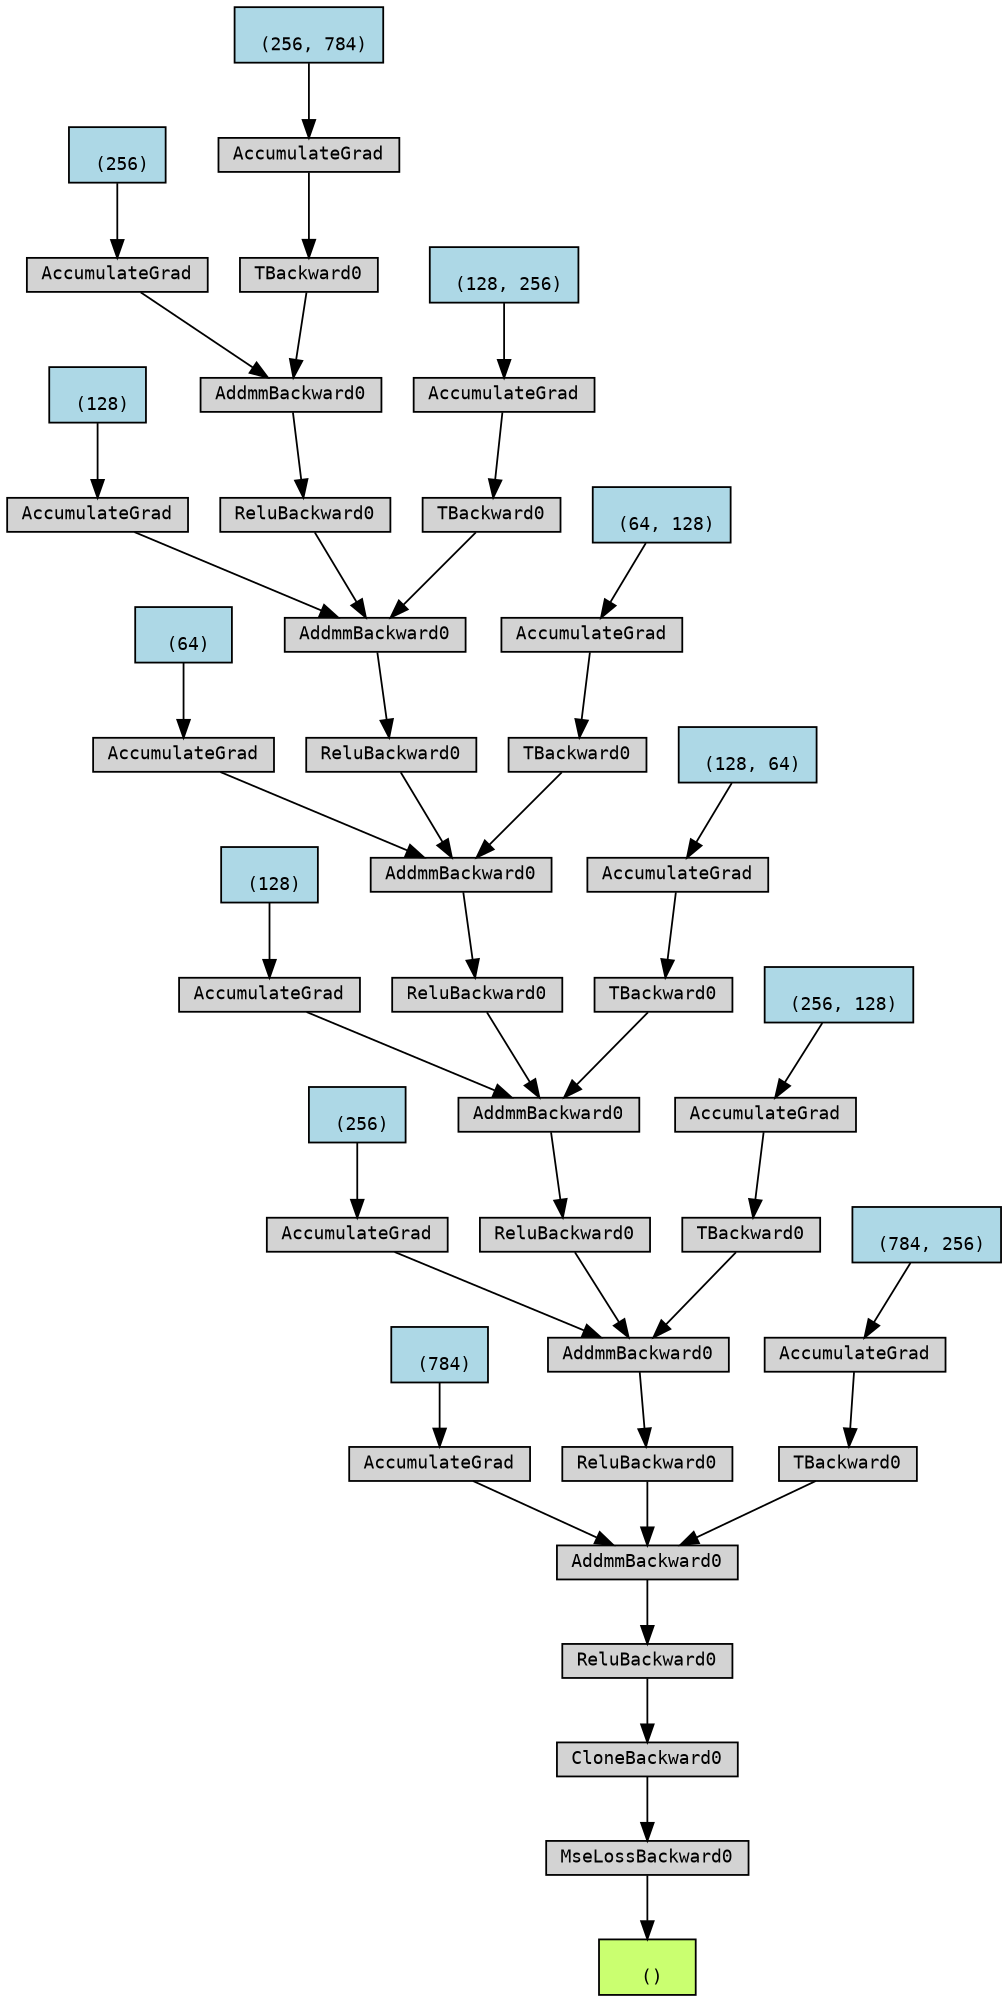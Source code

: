 digraph {
	graph [size="13.35,13.35"]
	node [align=left fontname=monospace fontsize=10 height=0.2 ranksep=0.1 shape=box style=filled]
	5122705504 [label="
 ()" fillcolor=darkolivegreen1]
	5122459200 [label=MseLossBackward0]
	5122459632 -> 5122459200
	5122459632 [label=CloneBackward0]
	5122458288 -> 5122459632
	5122458288 [label=ReluBackward0]
	5122458384 -> 5122458288
	5122458384 [label=AddmmBackward0]
	5122460496 -> 5122458384
	4854517984 [label="
 (784)" fillcolor=lightblue]
	4854517984 -> 5122460496
	5122460496 [label=AccumulateGrad]
	5122458432 -> 5122458384
	5122458432 [label=ReluBackward0]
	5118592960 -> 5122458432
	5118592960 [label=AddmmBackward0]
	5122098464 -> 5118592960
	4854519584 [label="
 (256)" fillcolor=lightblue]
	4854519584 -> 5122098464
	5122098464 [label=AccumulateGrad]
	5122098992 -> 5118592960
	5122098992 [label=ReluBackward0]
	5122100384 -> 5122098992
	5122100384 [label=AddmmBackward0]
	5122099808 -> 5122100384
	4854521504 [label="
 (128)" fillcolor=lightblue]
	4854521504 -> 5122099808
	5122099808 [label=AccumulateGrad]
	5122097840 -> 5122100384
	5122097840 [label=ReluBackward0]
	5122832848 -> 5122097840
	5122832848 [label=AddmmBackward0]
	5122833376 -> 5122832848
	4854518784 [label="
 (64)" fillcolor=lightblue]
	4854518784 -> 5122833376
	5122833376 [label=AccumulateGrad]
	5122834000 -> 5122832848
	5122834000 [label=ReluBackward0]
	5122833568 -> 5122834000
	5122833568 [label=AddmmBackward0]
	5122831792 -> 5122833568
	4854518224 [label="
 (128)" fillcolor=lightblue]
	4854518224 -> 5122831792
	5122831792 [label=AccumulateGrad]
	5122831840 -> 5122833568
	5122831840 [label=ReluBackward0]
	5122831312 -> 5122831840
	5122831312 [label=AddmmBackward0]
	5122833424 -> 5122831312
	4854518624 [label="
 (256)" fillcolor=lightblue]
	4854518624 -> 5122833424
	5122833424 [label=AccumulateGrad]
	5122833904 -> 5122831312
	5122833904 [label=TBackward0]
	5122830784 -> 5122833904
	4854518304 [label="
 (256, 784)" fillcolor=lightblue]
	4854518304 -> 5122830784
	5122830784 [label=AccumulateGrad]
	5122832032 -> 5122833568
	5122832032 [label=TBackward0]
	5122831648 -> 5122832032
	4854518544 [label="
 (128, 256)" fillcolor=lightblue]
	4854518544 -> 5122831648
	5122831648 [label=AccumulateGrad]
	5122832224 -> 5122832848
	5122832224 [label=TBackward0]
	5122832560 -> 5122832224
	4854518144 [label="
 (64, 128)" fillcolor=lightblue]
	4854518144 -> 5122832560
	5122832560 [label=AccumulateGrad]
	5122098752 -> 5122100384
	5122098752 [label=TBackward0]
	5122831408 -> 5122098752
	4854519664 [label="
 (128, 64)" fillcolor=lightblue]
	4854519664 -> 5122831408
	5122831408 [label=AccumulateGrad]
	5122100048 -> 5118592960
	5122100048 [label=TBackward0]
	5122100624 -> 5122100048
	4854520704 [label="
 (256, 128)" fillcolor=lightblue]
	4854520704 -> 5122100624
	5122100624 [label=AccumulateGrad]
	5122460688 -> 5122458384
	5122460688 [label=TBackward0]
	5122100432 -> 5122460688
	4854519504 [label="
 (784, 256)" fillcolor=lightblue]
	4854519504 -> 5122100432
	5122100432 [label=AccumulateGrad]
	5122459200 -> 5122705504
}
